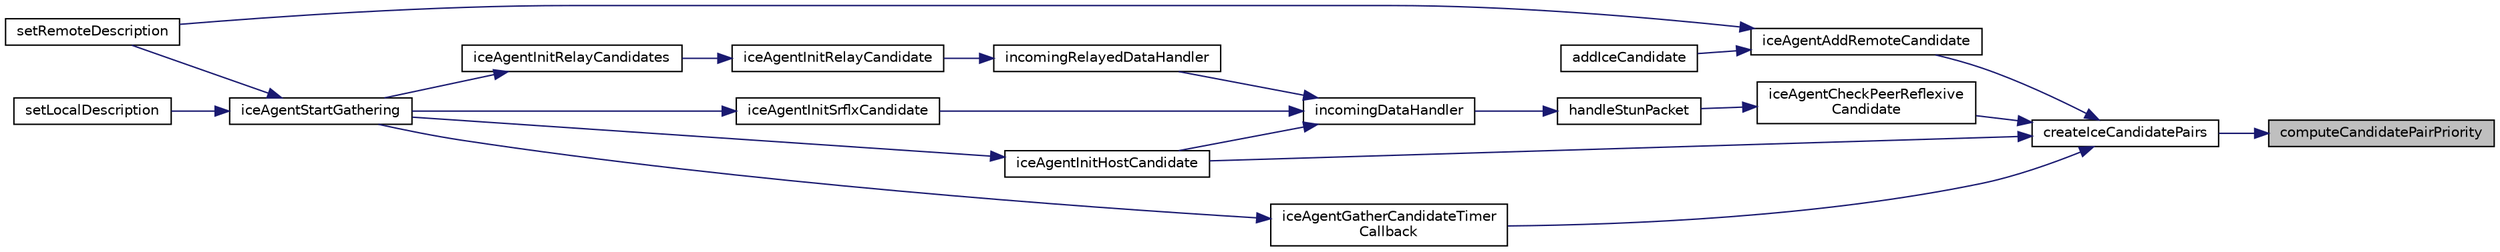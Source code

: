 digraph "computeCandidatePairPriority"
{
 // LATEX_PDF_SIZE
  edge [fontname="Helvetica",fontsize="10",labelfontname="Helvetica",labelfontsize="10"];
  node [fontname="Helvetica",fontsize="10",shape=record];
  rankdir="RL";
  Node1 [label="computeCandidatePairPriority",height=0.2,width=0.4,color="black", fillcolor="grey75", style="filled", fontcolor="black",tooltip=" "];
  Node1 -> Node2 [dir="back",color="midnightblue",fontsize="10",style="solid",fontname="Helvetica"];
  Node2 [label="createIceCandidatePairs",height=0.2,width=0.4,color="black", fillcolor="white", style="filled",URL="$IceAgent_8h.html#ab8082cc21804a13eee3f623b533e1fc3",tooltip=" "];
  Node2 -> Node3 [dir="back",color="midnightblue",fontsize="10",style="solid",fontname="Helvetica"];
  Node3 [label="iceAgentAddRemoteCandidate",height=0.2,width=0.4,color="black", fillcolor="white", style="filled",URL="$IceAgent_8h.html#ac168aed43c3242d89b798e7e01b7339b",tooltip=" "];
  Node3 -> Node4 [dir="back",color="midnightblue",fontsize="10",style="solid",fontname="Helvetica"];
  Node4 [label="addIceCandidate",height=0.2,width=0.4,color="black", fillcolor="white", style="filled",URL="$group__PublicMemberFunctions.html#ga1722e3794e91a87ba8d73d36b62d8727",tooltip="Provides a remote candidate to the ICE Agent."];
  Node3 -> Node5 [dir="back",color="midnightblue",fontsize="10",style="solid",fontname="Helvetica"];
  Node5 [label="setRemoteDescription",height=0.2,width=0.4,color="black", fillcolor="white", style="filled",URL="$group__PublicMemberFunctions.html#ga4378f3c6aec4d69c647c46852bdfe6ed",tooltip="Instructs the RtcPeerConnection to apply the supplied RtcSessionDescriptionInit as the remote descrip..."];
  Node2 -> Node6 [dir="back",color="midnightblue",fontsize="10",style="solid",fontname="Helvetica"];
  Node6 [label="iceAgentCheckPeerReflexive\lCandidate",height=0.2,width=0.4,color="black", fillcolor="white", style="filled",URL="$IceAgent_8h.html#ae42ff38fce2216ebc0d98dc2806bc6e8",tooltip=" "];
  Node6 -> Node7 [dir="back",color="midnightblue",fontsize="10",style="solid",fontname="Helvetica"];
  Node7 [label="handleStunPacket",height=0.2,width=0.4,color="black", fillcolor="white", style="filled",URL="$IceAgent_8h.html#ac05b87e31e89363944974da428845ef3",tooltip=" "];
  Node7 -> Node8 [dir="back",color="midnightblue",fontsize="10",style="solid",fontname="Helvetica"];
  Node8 [label="incomingDataHandler",height=0.2,width=0.4,color="black", fillcolor="white", style="filled",URL="$IceAgent_8h.html#a4679168f8e324e0324a8c129fe6d606d",tooltip=" "];
  Node8 -> Node9 [dir="back",color="midnightblue",fontsize="10",style="solid",fontname="Helvetica"];
  Node9 [label="iceAgentInitHostCandidate",height=0.2,width=0.4,color="black", fillcolor="white", style="filled",URL="$IceAgent_8h.html#ab7fc78b0a2605c5291b7ec8d7ed40cdc",tooltip=" "];
  Node9 -> Node10 [dir="back",color="midnightblue",fontsize="10",style="solid",fontname="Helvetica"];
  Node10 [label="iceAgentStartGathering",height=0.2,width=0.4,color="black", fillcolor="white", style="filled",URL="$IceAgent_8h.html#aaedcdc437dc6d6753a438f7c5ddf0c7c",tooltip=" "];
  Node10 -> Node11 [dir="back",color="midnightblue",fontsize="10",style="solid",fontname="Helvetica"];
  Node11 [label="setLocalDescription",height=0.2,width=0.4,color="black", fillcolor="white", style="filled",URL="$group__PublicMemberFunctions.html#ga060e71a4e33e0b7a8087317d4839fa8a",tooltip="Instructs the RtcPeerConnection to apply the supplied RtcSessionDescriptionInit as the local descript..."];
  Node10 -> Node5 [dir="back",color="midnightblue",fontsize="10",style="solid",fontname="Helvetica"];
  Node8 -> Node12 [dir="back",color="midnightblue",fontsize="10",style="solid",fontname="Helvetica"];
  Node12 [label="iceAgentInitSrflxCandidate",height=0.2,width=0.4,color="black", fillcolor="white", style="filled",URL="$IceAgent_8h.html#ab51095af13e7b515be425c2d7da80833",tooltip=" "];
  Node12 -> Node10 [dir="back",color="midnightblue",fontsize="10",style="solid",fontname="Helvetica"];
  Node8 -> Node13 [dir="back",color="midnightblue",fontsize="10",style="solid",fontname="Helvetica"];
  Node13 [label="incomingRelayedDataHandler",height=0.2,width=0.4,color="black", fillcolor="white", style="filled",URL="$IceAgent_8h.html#ad3b73d0dc0335cf05e9ff5893d1819a4",tooltip=" "];
  Node13 -> Node14 [dir="back",color="midnightblue",fontsize="10",style="solid",fontname="Helvetica"];
  Node14 [label="iceAgentInitRelayCandidate",height=0.2,width=0.4,color="black", fillcolor="white", style="filled",URL="$IceAgent_8h.html#a16f8a3535bbc9b23cd08b98bd79e49b4",tooltip=" "];
  Node14 -> Node15 [dir="back",color="midnightblue",fontsize="10",style="solid",fontname="Helvetica"];
  Node15 [label="iceAgentInitRelayCandidates",height=0.2,width=0.4,color="black", fillcolor="white", style="filled",URL="$IceAgent_8h.html#a90515bdf78b9dec41ee9c9d579da0045",tooltip=" "];
  Node15 -> Node10 [dir="back",color="midnightblue",fontsize="10",style="solid",fontname="Helvetica"];
  Node2 -> Node16 [dir="back",color="midnightblue",fontsize="10",style="solid",fontname="Helvetica"];
  Node16 [label="iceAgentGatherCandidateTimer\lCallback",height=0.2,width=0.4,color="black", fillcolor="white", style="filled",URL="$IceAgent_8h.html#a0015e4e66712c771d2f16c933e1e768f",tooltip=" "];
  Node16 -> Node10 [dir="back",color="midnightblue",fontsize="10",style="solid",fontname="Helvetica"];
  Node2 -> Node9 [dir="back",color="midnightblue",fontsize="10",style="solid",fontname="Helvetica"];
}
